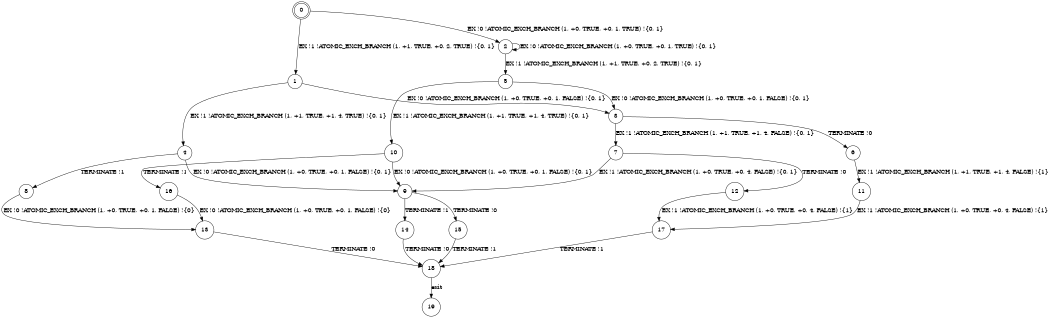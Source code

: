 digraph BCG {
size = "7, 10.5";
center = TRUE;
node [shape = circle];
0 [peripheries = 2];
0 -> 1 [label = "EX !1 !ATOMIC_EXCH_BRANCH (1, +1, TRUE, +0, 2, TRUE) !{0, 1}"];
0 -> 2 [label = "EX !0 !ATOMIC_EXCH_BRANCH (1, +0, TRUE, +0, 1, TRUE) !{0, 1}"];
1 -> 3 [label = "EX !0 !ATOMIC_EXCH_BRANCH (1, +0, TRUE, +0, 1, FALSE) !{0, 1}"];
1 -> 4 [label = "EX !1 !ATOMIC_EXCH_BRANCH (1, +1, TRUE, +1, 4, TRUE) !{0, 1}"];
2 -> 5 [label = "EX !1 !ATOMIC_EXCH_BRANCH (1, +1, TRUE, +0, 2, TRUE) !{0, 1}"];
2 -> 2 [label = "EX !0 !ATOMIC_EXCH_BRANCH (1, +0, TRUE, +0, 1, TRUE) !{0, 1}"];
3 -> 6 [label = "TERMINATE !0"];
3 -> 7 [label = "EX !1 !ATOMIC_EXCH_BRANCH (1, +1, TRUE, +1, 4, FALSE) !{0, 1}"];
4 -> 8 [label = "TERMINATE !1"];
4 -> 9 [label = "EX !0 !ATOMIC_EXCH_BRANCH (1, +0, TRUE, +0, 1, FALSE) !{0, 1}"];
5 -> 10 [label = "EX !1 !ATOMIC_EXCH_BRANCH (1, +1, TRUE, +1, 4, TRUE) !{0, 1}"];
5 -> 3 [label = "EX !0 !ATOMIC_EXCH_BRANCH (1, +0, TRUE, +0, 1, FALSE) !{0, 1}"];
6 -> 11 [label = "EX !1 !ATOMIC_EXCH_BRANCH (1, +1, TRUE, +1, 4, FALSE) !{1}"];
7 -> 12 [label = "TERMINATE !0"];
7 -> 9 [label = "EX !1 !ATOMIC_EXCH_BRANCH (1, +0, TRUE, +0, 4, FALSE) !{0, 1}"];
8 -> 13 [label = "EX !0 !ATOMIC_EXCH_BRANCH (1, +0, TRUE, +0, 1, FALSE) !{0}"];
9 -> 14 [label = "TERMINATE !1"];
9 -> 15 [label = "TERMINATE !0"];
10 -> 16 [label = "TERMINATE !1"];
10 -> 9 [label = "EX !0 !ATOMIC_EXCH_BRANCH (1, +0, TRUE, +0, 1, FALSE) !{0, 1}"];
11 -> 17 [label = "EX !1 !ATOMIC_EXCH_BRANCH (1, +0, TRUE, +0, 4, FALSE) !{1}"];
12 -> 17 [label = "EX !1 !ATOMIC_EXCH_BRANCH (1, +0, TRUE, +0, 4, FALSE) !{1}"];
13 -> 18 [label = "TERMINATE !0"];
14 -> 18 [label = "TERMINATE !0"];
15 -> 18 [label = "TERMINATE !1"];
16 -> 13 [label = "EX !0 !ATOMIC_EXCH_BRANCH (1, +0, TRUE, +0, 1, FALSE) !{0}"];
17 -> 18 [label = "TERMINATE !1"];
18 -> 19 [label = "exit"];
}
